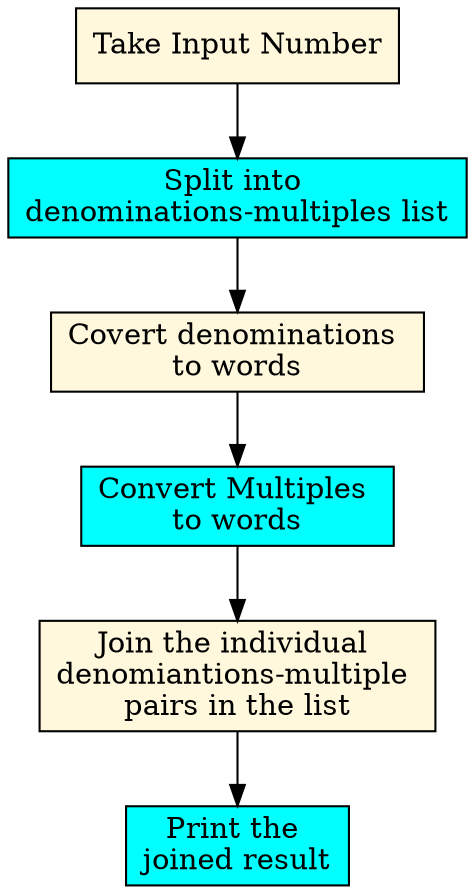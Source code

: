digraph fig2wordsflow{
	node [shape=box color=black style=filled]
	A [label = "Take Input Number" fillcolor=cornsilk1]
	B [label = "Split into \ndenominations-multiples list" fillcolor= cyan]
	c [label = "Covert denominations \nto words" fillcolor=cornsilk1]
	d [label = "Convert Multiples \nto words" fillcolor= cyan]
	e [label = "Join the individual \ndenomiantions-multiple \npairs in the list" fillcolor=cornsilk1]
	f [label = "Print the \njoined result" fillcolor= cyan]
	A -> B -> c -> d -> e -> f; 
}
